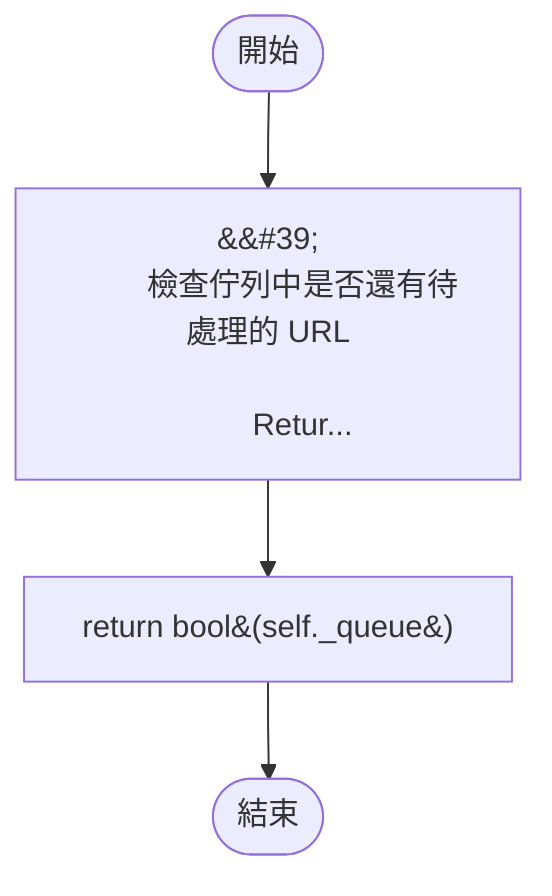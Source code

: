 flowchart TB
    n1([開始])
    n2([結束])
    n3[&amp;&#35;39;\n        檢查佇列中是否還有待處理的 URL\n\n        Retur...]
    n4[return bool&#40;self._queue&#41;]
    n1 --> n3
    n3 --> n4
    n4 --> n2